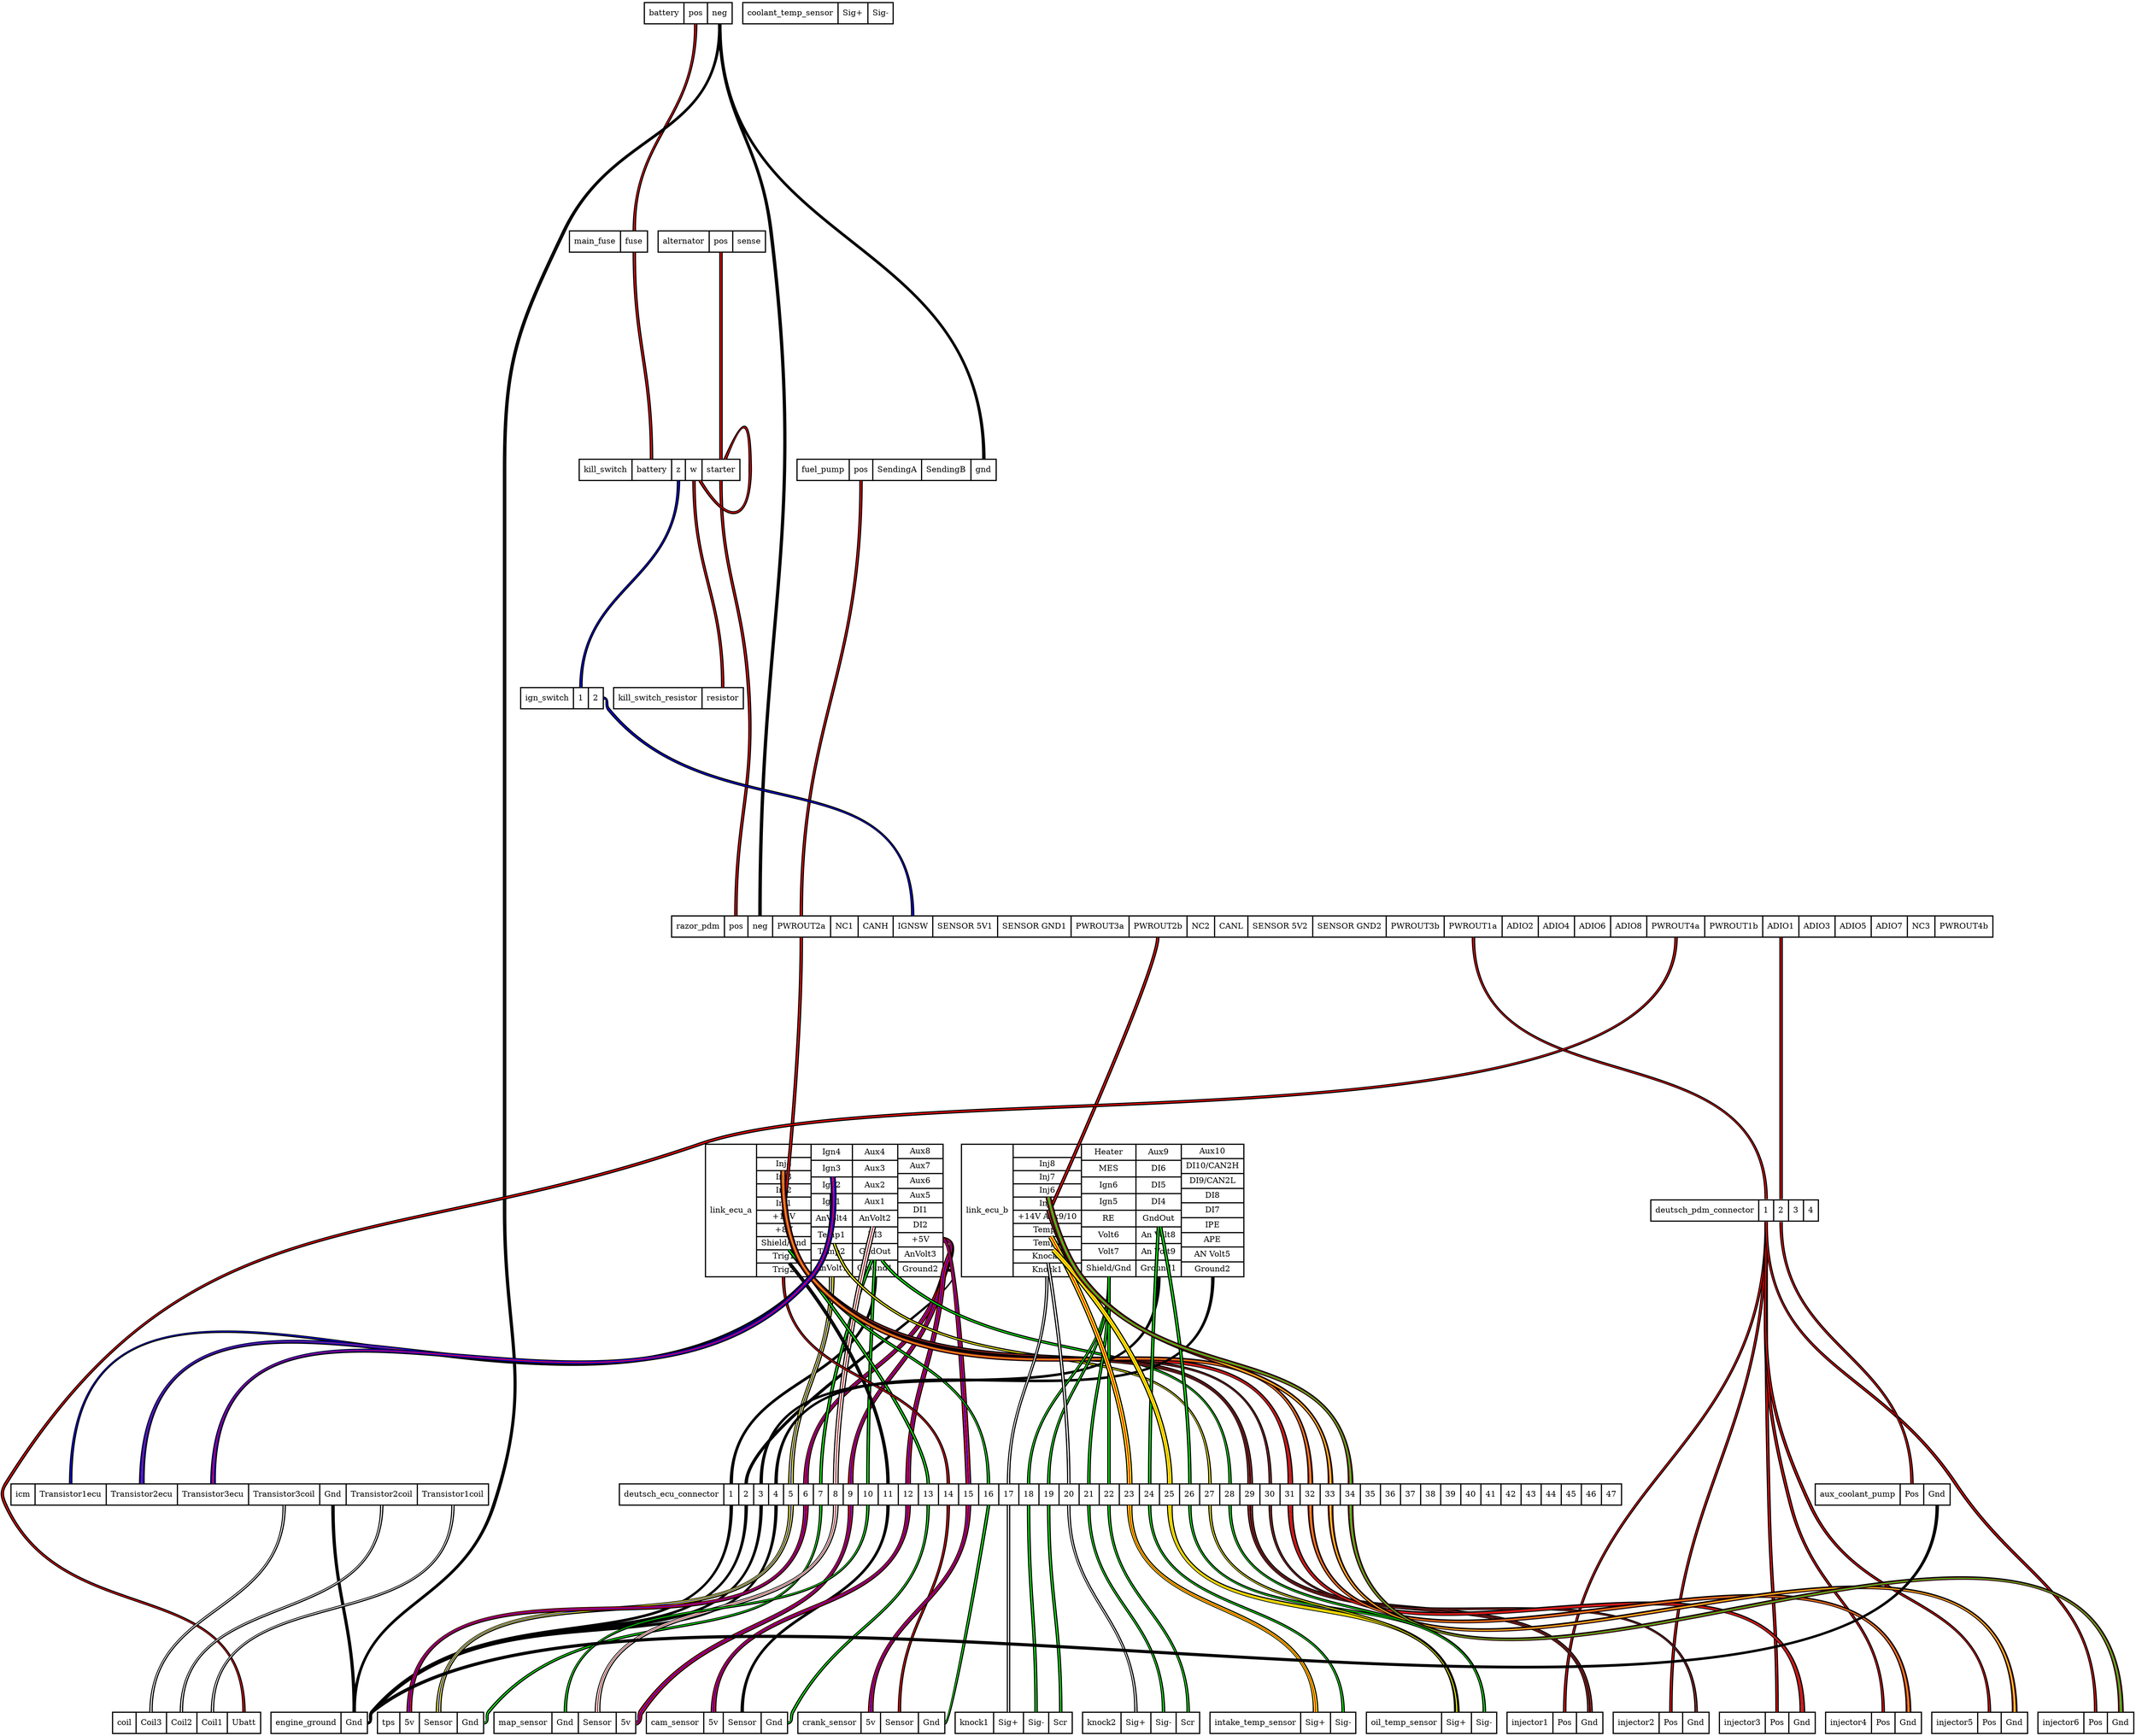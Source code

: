 graph "" {
	graph [bb="0,0,3729,3010",
		ranksep=5
	];
	node [label="\N"];
	battery	[height=0.51389,
		label="battery | <pos> pos | <neg> neg ",
		pos="1210.5,2991.5",
		rects="1134,2973.5,1203,3009.5 1203,2973.5,1244,3009.5 1244,2973.5,1287,3009.5",
		shape=record,
		style=bold,
		width=2.125];
	main_fuse	[height=0.51389,
		label="main_fuse | <fuse> fuse ",
		pos="1071.5,2594.5",
		rects="1003.5,2576.5,1092.5,2612.5 1092.5,2576.5,1139.5,2612.5",
		shape=record,
		style=bold,
		width=1.8889];
	battery:pos -- main_fuse:fuse	[color="black:red:black",
		penwidth=2,
		pos="1223.5,2973 1223.5,2806.1 1116.5,2779.9 1116.5,2613"];
	razor_pdm	[height=0.51389,
		label="razor_pdm | <pos> pos | <neg> neg | <PWROUT2a> PWROUT2a | <NC1> NC1 | <CANH> CANH | <IGNSW> IGNSW | <SENSOR 5V1> SENSOR 5V1 | <SENSOR \
GND1> SENSOR GND1 | <PWROUT3a> PWROUT3a | <PWROUT2b> PWROUT2b | <NC2> NC2 | <CANL> CANL | <SENSOR 5V2> SENSOR 5V2 | <SENSOR GND2> \
SENSOR GND2 | <PWROUT3b> PWROUT3b | <PWROUT1a> PWROUT1a | <ADIO2> ADIO2 | <ADIO4> ADIO4 | <ADIO6> ADIO6 | <ADIO8> ADIO8 | <PWROUT4a> \
PWROUT4a | <PWROUT1b> PWROUT1b | <ADIO1> ADIO1 | <ADIO3> ADIO3 | <ADIO5> ADIO5 | <ADIO7> ADIO7 | <NC3> NC3 | <PWROUT4b> PWROUT4b ",
		pos="2332.5,1403.5",
		rects="1181.5,1385.5,1273.5,1421.5 1273.5,1385.5,1314.5,1421.5 1314.5,1385.5,1357.5,1421.5 1357.5,1385.5,1458.5,1421.5 1458.5,1385.5,1506.5,\
1421.5 1506.5,1385.5,1567.5,1421.5 1567.5,1385.5,1636.5,1421.5 1636.5,1385.5,1749.5,1421.5 1749.5,1385.5,1877.5,1421.5 1877.5,1385.5,\
1978.5,1421.5 1978.5,1385.5,2079.5,1421.5 2079.5,1385.5,2127.5,1421.5 2127.5,1385.5,2185.5,1421.5 2185.5,1385.5,2298.5,1421.5 2298.5,\
1385.5,2426.5,1421.5 2426.5,1385.5,2527.5,1421.5 2527.5,1385.5,2628.5,1421.5 2628.5,1385.5,2691.5,1421.5 2691.5,1385.5,2754.5,1421.5 \
2754.5,1385.5,2817.5,1421.5 2817.5,1385.5,2880.5,1421.5 2880.5,1385.5,2981.5,1421.5 2981.5,1385.5,3082.5,1421.5 3082.5,1385.5,3145.5,\
1421.5 3145.5,1385.5,3208.5,1421.5 3208.5,1385.5,3271.5,1421.5 3271.5,1385.5,3334.5,1421.5 3334.5,1385.5,3382.5,1421.5 3382.5,1385.5,\
3483.5,1421.5",
		shape=record,
		style=bold,
		width=31.972];
	battery:neg -- razor_pdm:neg	[color="black:black:black",
		penwidth=2,
		pos="1265.5,2973 1265.5,2808.2 1334.6,2776.6 1354.5,2613 1418.5,2087.5 1335.5,1951.4 1335.5,1422"];
	fuel_pump	[height=0.51389,
		label="fuel_pump | <pos> pos | <SendingA> SendingA | <SendingB> SendingB | <gnd> gnd ",
		pos="1573.5,2197.5",
		rects="1400,2179.5,1491,2215.5 1491,2179.5,1532,2215.5 1532,2179.5,1617,2215.5 1617,2179.5,1703,2215.5 1703,2179.5,1747,2215.5",
		shape=record,
		style=bold,
		width=4.8194];
	battery:neg -- fuel_pump:gnd	[color="black:black:black",
		penwidth=2,
		pos="1265.5,2973 1265.5,2579.3 1725.5,2609.7 1725.5,2216"];
	engine_ground	[height=0.51389,
		label="engine_ground | <Gnd> Gnd ",
		pos="567.52,18.5",
		rects="483.52,0.5,605.52,36.5 605.52,0.5,651.52,36.5",
		shape=record,
		style=bold,
		width=2.3333];
	battery:neg -- engine_ground:Gnd	[color="black:black:black",
		penwidth=2,
		pos="1265.5,2973 1265.5,2772.7 1080.8,2793.7 994.52,2613 912.67,2441.6 890.52,2388.4 890.52,2198.5 890.52,2198.5 890.52,2198.5 890.52,\
908.5 890.52,681.01 942.09,613.27 871.52,397 811.63,213.49 628.52,230.04 628.52,37"];
	kill_switch	[height=0.51389,
		label="kill_switch | <battery> battery | <z> z | <w> w | <starter> starter ",
		pos="1160.5,2197.5",
		rects="1020.5,2179.5,1112.5,2215.5 1112.5,2179.5,1181.5,2215.5 1181.5,2179.5,1205.5,2215.5 1205.5,2179.5,1234.5,2215.5 1234.5,2179.5,1300.5,\
2215.5",
		shape=record,
		style=bold,
		width=3.8889];
	main_fuse:fuse -- kill_switch:battery	[color="black:red:black",
		penwidth=2,
		pos="1116.5,2576 1116.5,2415.4 1146.5,2376.6 1146.5,2216"];
	link_ecu_a	[height=3.2083,
		label="link_ecu_a | {  | <Inj4> Inj4  | <Inj3> Inj3  | <Inj2> Inj2  | <Inj1> Inj1  | <+14V> +14V  | <+8V> +8V  | <Shield/Gnd> Shield/Gnd  | <\
Trig1> Trig1  | <Trig2> Trig2 } | {<Ign4> Ign4  | <Ign3> Ign3  | <Ign2> Ign2  | <Ign1> Ign1  | <AnVolt4> AnVolt4  | <Temp1> Temp1  | <\
Temp2> Temp2  | <AnVolt1> AnVolt1 } | {<Aux4> Aux4  | <Aux3> Aux3  | <Aux2> Aux2  | <Aux1> Aux1  | <AnVolt2> AnVolt2  | <DI3> DI3  | <\
GndOut> GndOut  | <Ground1> Ground1 } | {<Aux8> Aux8  | <Aux7> Aux7  | <Aux6> Aux6  | <Aux5> Aux5  | <DI1> DI1  | <DI2> DI2  | <+\
5V> +5V  | <AnVolt3> AnVolt3  | <Ground2> Ground2 } ",
		pos="1447.5,909.5",
		rects="1240.5,794.5,1329.5,1024.5 1329.5,1001.5,1424.5,1024.5 1329.5,978.5,1424.5,1001.5 1329.5,955.5,1424.5,978.5 1329.5,932.5,1424.5,\
955.5 1329.5,909.5,1424.5,932.5 1329.5,886.5,1424.5,909.5 1329.5,863.5,1424.5,886.5 1329.5,840.5,1424.5,863.5 1329.5,817.5,1424.5,\
840.5 1329.5,794.5,1424.5,817.5 1424.5,996.5,1496.5,1024.5 1424.5,967.5,1496.5,996.5 1424.5,938.5,1496.5,967.5 1424.5,909.5,1496.5,\
938.5 1424.5,881.5,1496.5,909.5 1424.5,852.5,1496.5,881.5 1424.5,823.5,1496.5,852.5 1424.5,794.5,1496.5,823.5 1496.5,996.5,1575.5,\
1024.5 1496.5,967.5,1575.5,996.5 1496.5,938.5,1575.5,967.5 1496.5,909.5,1575.5,938.5 1496.5,881.5,1575.5,909.5 1496.5,852.5,1575.5,\
881.5 1496.5,823.5,1575.5,852.5 1496.5,794.5,1575.5,823.5 1575.5,999.5,1654.5,1024.5 1575.5,973.5,1654.5,999.5 1575.5,948.5,1654.5,\
973.5 1575.5,922.5,1654.5,948.5 1575.5,897.5,1654.5,922.5 1575.5,871.5,1654.5,897.5 1575.5,846.5,1654.5,871.5 1575.5,820.5,1654.5,\
846.5 1575.5,794.5,1654.5,820.5",
		shape=record,
		style=bold,
		width=5.75];
	razor_pdm:PWROUT2a -- link_ecu_a:"+14V"	[color="black:red:black",
		penwidth=2,
		pos="1407.5,1385 1407.5,1195 1383.8,964.27 1377.9,909.54"];
	link_ecu_b	[height=3.2083,
		label="link_ecu_b | {  | <Inj8> Inj8  | <Inj7> Inj7  | <Inj6> Inj6  | <Inj5> Inj5  | <+14V Aux9/10> +14V Aux9/10  | <Temp3> Temp3  | <Temp4> \
Temp4  | <Knock2> Knock2  | <Knock1> Knock1 } | {<Heater> Heater  | <MES> MES  | <Ign6> Ign6  | <Ign5> Ign5  | <RE> RE  | <Volt6> \
Volt6  | <Volt7> Volt7  | <Shield/Gnd> Shield/Gnd } | {<Aux9> Aux9  | <DI6> DI6  | <DI5> DI5  | <DI4> DI4  | <GndOut> GndOut  | <\
An Volt8> An Volt8  | <An Volt9> An Volt9  | <Ground1> Ground1 } | {<Aux10> Aux10  | <DI10/CAN2H> DI10/CAN2H  | <DI9/CAN2L> DI9/\
CAN2L  | <DI8> DI8  | <DI7> DI7  | <IPE> IPE  | <APE> APE  | <AN Volt5> AN Volt5  | <Ground2> Ground2 } ",
		pos="1932.5,909.5",
		rects="1686.5,794.5,1776.5,1024.5 1776.5,1001.5,1895.5,1024.5 1776.5,978.5,1895.5,1001.5 1776.5,955.5,1895.5,978.5 1776.5,932.5,1895.5,\
955.5 1776.5,909.5,1895.5,932.5 1776.5,886.5,1895.5,909.5 1776.5,863.5,1895.5,886.5 1776.5,840.5,1895.5,863.5 1776.5,817.5,1895.5,\
840.5 1776.5,794.5,1895.5,817.5 1895.5,996.5,1990.5,1024.5 1895.5,967.5,1990.5,996.5 1895.5,938.5,1990.5,967.5 1895.5,909.5,1990.5,\
938.5 1895.5,881.5,1990.5,909.5 1895.5,852.5,1990.5,881.5 1895.5,823.5,1990.5,852.5 1895.5,794.5,1990.5,823.5 1990.5,996.5,2069.5,\
1024.5 1990.5,967.5,2069.5,996.5 1990.5,938.5,2069.5,967.5 1990.5,909.5,2069.5,938.5 1990.5,881.5,2069.5,909.5 1990.5,852.5,2069.5,\
881.5 1990.5,823.5,2069.5,852.5 1990.5,794.5,2069.5,823.5 2069.5,999.5,2178.5,1024.5 2069.5,973.5,2178.5,999.5 2069.5,948.5,2178.5,\
973.5 2069.5,922.5,2178.5,948.5 2069.5,897.5,2178.5,922.5 2069.5,871.5,2178.5,897.5 2069.5,846.5,2178.5,871.5 2069.5,820.5,2178.5,\
846.5 2069.5,794.5,2178.5,820.5",
		shape=record,
		style=bold,
		width=6.8333];
	razor_pdm:PWROUT2b -- link_ecu_b:"+14V Aux9/10"	[color="black:red:black",
		penwidth=2,
		pos="2028.5,1385 2028.5,1332.7 1872.7,980.86 1841.1,909.94"];
	deutsch_pdm_connector	[height=0.51389,
		label="deutsch_pdm_connector | <1> 1 | <2> 2 | <3> 3 | <4> 4 ",
		pos="3033.5,909.5",
		rects="2887.5,891.5,3075.5,927.5 3075.5,891.5,3101.5,927.5 3101.5,891.5,3127.5,927.5 3127.5,891.5,3153.5,927.5 3153.5,891.5,3179.5,927.5",
		shape=record,
		style=bold,
		width=4.0556];
	razor_pdm:PWROUT1a -- deutsch_pdm_connector:1	[color="black:red:black",
		penwidth=2,
		pos="2578.5,1385 2578.5,1080.8 3088.5,1232.7 3088.5,928.5"];
	razor_pdm:ADIO1 -- deutsch_pdm_connector:2	[color="black:red:black",
		penwidth=2,
		pos="3114.5,1385 3114.5,1182.1 3114.5,1131.4 3114.5,928.5"];
	coil	[height=0.51389,
		label="coil | <Coil3> Coil3 | <Coil2> Coil2 | <Coil1> Coil1 | <Ubatt> Ubatt ",
		pos="336.52,18.5",
		rects="207.52,0.5,248.52,36.5 248.52,0.5,301.52,36.5 301.52,0.5,354.52,36.5 354.52,0.5,407.52,36.5 407.52,0.5,465.52,36.5",
		shape=record,
		style=bold,
		width=3.5833];
	razor_pdm:PWROUT4a -- coil:Ubatt	[color="black:red:black",
		penwidth=2,
		pos="2931.5,1385 2931.5,998.84 1596.6,1150.7 1231.5,1025 665.61,830.2 338.53,941.64 21.52,434 -113.68,217.5 436.52,292.25 436.52,37"];
	fuel_pump:pos -- razor_pdm:PWROUT2a	[color="black:red:black",
		penwidth=2,
		pos="1511.5,2179 1511.5,1839.4 1407.5,1761.6 1407.5,1422"];
	kill_switch:starter -- razor_pdm:pos	[color="black:red:black",
		penwidth=2,
		pos="1267.5,2179 1267.5,2017.6 1304.8,1980.1 1315.5,1819 1327.2,1642.7 1293.5,1598.7 1293.5,1422"];
	kill_switch:starter -- kill_switch:w	[color="black:red:black",
		penwidth=2,
		pos="1274.8,2215.7 1308,2296.1 1318.5,2290 1318.5,2197.5 1318.5,2105 1278.9,2098.9 1230.8,2179.3"];
	kill_switch_resistor	[height=0.51389,
		label="kill_switch_resistor | <resistor> resistor ",
		pos="1193.5,1800.5",
		rects="1080.5,1782.5,1234.5,1818.5 1234.5,1782.5,1306.5,1818.5",
		shape=record,
		style=bold,
		width=3.1389];
	kill_switch:w -- kill_switch_resistor:resistor	[color="black:red:black",
		penwidth=2,
		pos="1220.5,2179 1220.5,2017.5 1270.5,1980.5 1270.5,1819"];
	ign_switch	[height=0.51389,
		label="ign_switch | <1> 1 | <2> 2 ",
		pos="990.52,1800.5",
		rects="918.52,1782.5,1010.5,1818.5 1010.5,1782.5,1036.5,1818.5 1036.5,1782.5,1062.5,1818.5",
		shape=record,
		style=bold,
		width=2];
	kill_switch:z -- ign_switch:1	[color="black:blue:black",
		penwidth=2,
		pos="1193.5,2179 1193.5,2002.1 1023.5,1995.9 1023.5,1819"];
	deutsch_ecu_connector	[height=0.51389,
		label="deutsch_ecu_connector | <1> 1 | <2> 2 | <3> 3 | <4> 4 | <5> 5 | <6> 6 | <7> 7 | <8> 8 | <9> 9 | <10> 10 | <11> 11 | <12> 12 | <13> \
13 | <14> 14 | <15> 15 | <16> 16 | <17> 17 | <18> 18 | <19> 19 | <20> 20 | <21> 21 | <22> 22 | <23> 23 | <24> 24 | <25> 25 | <26> \
26 | <27> 27 | <28> 28 | <29> 29 | <30> 30 | <31> 31 | <32> 32 | <33> 33 | <34> 34 | <35> 35 | <36> 36 | <37> 37 | <38> 38 | <39> \
39 | <40> 40 | <41> 41 | <42> 42 | <43> 43 | <44> 44 | <45> 45 | <46> 46 | <47> 47 ",
		pos="1963.5,415.5",
		rects="1090.5,397.5,1272.5,433.5 1272.5,397.5,1298.5,433.5 1298.5,397.5,1324.5,433.5 1324.5,397.5,1350.5,433.5 1350.5,397.5,1376.5,433.5 \
1376.5,397.5,1402.5,433.5 1402.5,397.5,1428.5,433.5 1428.5,397.5,1454.5,433.5 1454.5,397.5,1480.5,433.5 1480.5,397.5,1506.5,433.5 \
1506.5,397.5,1541.5,433.5 1541.5,397.5,1576.5,433.5 1576.5,397.5,1611.5,433.5 1611.5,397.5,1646.5,433.5 1646.5,397.5,1681.5,433.5 \
1681.5,397.5,1716.5,433.5 1716.5,397.5,1751.5,433.5 1751.5,397.5,1786.5,433.5 1786.5,397.5,1821.5,433.5 1821.5,397.5,1856.5,433.5 \
1856.5,397.5,1891.5,433.5 1891.5,397.5,1926.5,433.5 1926.5,397.5,1961.5,433.5 1961.5,397.5,1996.5,433.5 1996.5,397.5,2031.5,433.5 \
2031.5,397.5,2066.5,433.5 2066.5,397.5,2101.5,433.5 2101.5,397.5,2136.5,433.5 2136.5,397.5,2171.5,433.5 2171.5,397.5,2206.5,433.5 \
2206.5,397.5,2241.5,433.5 2241.5,397.5,2276.5,433.5 2276.5,397.5,2311.5,433.5 2311.5,397.5,2346.5,433.5 2346.5,397.5,2381.5,433.5 \
2381.5,397.5,2416.5,433.5 2416.5,397.5,2451.5,433.5 2451.5,397.5,2486.5,433.5 2486.5,397.5,2521.5,433.5 2521.5,397.5,2556.5,433.5 \
2556.5,397.5,2591.5,433.5 2591.5,397.5,2626.5,433.5 2626.5,397.5,2661.5,433.5 2661.5,397.5,2696.5,433.5 2696.5,397.5,2731.5,433.5 \
2731.5,397.5,2766.5,433.5 2766.5,397.5,2801.5,433.5 2801.5,397.5,2836.5,433.5",
		shape=record,
		style=bold,
		width=24.25];
	link_ecu_a:Ground1 -- deutsch_ecu_connector:1	[color="black:black:black",
		penwidth=2,
		pos="1536.5,794 1536.5,598.95 1285.5,629.05 1285.5,434"];
	link_ecu_a:Ground2 -- deutsch_ecu_connector:2	[color="black:black:black",
		penwidth=2,
		pos="1655.5,807.5 1768.4,807.5 1311.5,546.84 1311.5,434"];
	link_ecu_a:AnVolt1 -- deutsch_ecu_connector:5	[color="black:yellow:blue:yellow:black",
		penwidth=2,
		pos="1460.5,794 1460.5,630.92 1389.5,597.08 1389.5,434"];
	link_ecu_a:"+5V" -- deutsch_ecu_connector:6	[color="black:red:blue:red:black",
		penwidth=2,
		pos="1655.5,858.5 1684.2,858.5 1663,821.38 1654.5,794 1597.6,610.57 1415.5,626.05 1415.5,434"];
	link_ecu_a:GndOut -- deutsch_ecu_connector:7	[color="black:green:black",
		penwidth=2,
		pos="1530.7,823.49 1510.1,772.34 1441.5,590.53 1441.5,434"];
	link_ecu_a:AnVolt2 -- deutsch_ecu_connector:8	[color="black:white:brown:white:black",
		penwidth=2,
		pos="1532.8,881.26 1518.5,824.96 1467.5,612.23 1467.5,434"];
	link_ecu_a:"+5V" -- deutsch_ecu_connector:9	[color="black:red:blue:red:black",
		penwidth=2,
		pos="1655.5,858.5 1684.2,858.5 1660.7,821.99 1654.5,794 1616.6,622.88 1493.5,609.27 1493.5,434"];
	link_ecu_a:GndOut -- deutsch_ecu_connector:10	[color="black:green:black",
		penwidth=2,
		pos="1535.7,823.21 1532.9,771.11 1523.5,586.44 1523.5,434"];
	link_ecu_a:Trig1 -- deutsch_ecu_connector:11	[color="black:black:black",
		penwidth=2,
		pos="1386,817.44 1423.5,772.8 1558.5,600.32 1558.5,434"];
	link_ecu_a:"+5V" -- deutsch_ecu_connector:12	[color="black:red:blue:red:black",
		penwidth=2,
		pos="1655.5,858.5 1684.2,858.5 1657.1,822.55 1654.5,794 1639.7,632.4 1593.5,596.28 1593.5,434"];
	link_ecu_a:"Shield/Gnd" -- deutsch_ecu_connector:13	[color="black:green:black",
		penwidth=2,
		pos="1385.5,840.34 1430.4,784.04 1628.5,530.09 1628.5,434"];
	link_ecu_a:Trig2 -- deutsch_ecu_connector:14	[color="black:red:black",
		penwidth=2,
		pos="1376.5,794 1376.5,589.38 1663.5,638.62 1663.5,434"];
	link_ecu_a:"+5V" -- deutsch_ecu_connector:15	[color="black:red:blue:red:black",
		penwidth=2,
		pos="1655.5,858.5 1679.2,858.5 1698.5,457.7 1698.5,434"];
	link_ecu_a:"Shield/Gnd" -- deutsch_ecu_connector:16	[color="black:green:black",
		penwidth=2,
		pos="1385.7,840.44 1395.3,828.83 1410.9,810.08 1424.5,794 1560.8,633.06 1733.5,644.86 1733.5,434"];
	link_ecu_a:Temp1 -- deutsch_ecu_connector:27	[color="black:yellow:black",
		penwidth=2,
		pos="1464.8,852.22 1470.2,836.44 1480.6,811.01 1496.5,794 1715.4,560.85 2119.5,753.79 2119.5,434"];
	link_ecu_a:GndOut -- deutsch_ecu_connector:28	[color="black:green:black",
		penwidth=2,
		pos="1547.6,823.23 1554.9,814.24 1565.1,802.74 1575.5,794 1807.7,599.24 2154.5,737.02 2154.5,434"];
	link_ecu_a:Inj1 -- deutsch_ecu_connector:29	[color="black:brown:black:brown:black",
		penwidth=2,
		pos="1378,909.38 1381.6,884.7 1393.1,828.06 1424.5,794 1679.4,517.91 2189.5,809.77 2189.5,434"];
	link_ecu_a:Inj2 -- deutsch_ecu_connector:30	[color="black:brown:black",
		penwidth=2,
		pos="1377.1,932.34 1379.2,904.46 1387.8,835.14 1424.5,794 1684,503.03 2224.5,823.9 2224.5,434"];
	link_ecu_a:Inj3 -- deutsch_ecu_connector:31	[color="black:brown:red:brown:black",
		penwidth=2,
		pos="1376.5,955.34 1377,924.5 1382.4,842.3 1424.5,794 1690,489.33 2259.5,838.13 2259.5,434"];
	link_ecu_a:Inj4 -- deutsch_ecu_connector:32	[color="black:brown:orange:brown:black",
		penwidth=2,
		pos="1375.9,978.21 1375,944.51 1377,849.44 1424.5,794 1697,476.39 2294.5,852.46 2294.5,434"];
	icm	[height=0.51389,
		label="icm | <Transistor1ecu> Transistor1ecu | <Transistor2ecu> Transistor2ecu | <Transistor3ecu> Transistor3ecu | <Transistor3coil> Transistor3coil | <\
Gnd> Gnd | <Transistor2coil> Transistor2coil | <Transistor1coil> Transistor1coil ",
		pos="446.52,415.5",
		rects="30.52,397.5,72.52,433.5 72.52,397.5,196.52,433.5 196.52,397.5,320.52,433.5 320.52,397.5,444.52,433.5 444.52,397.5,568.52,433.5 568.52,\
397.5,614.52,433.5 614.52,397.5,738.52,433.5 738.52,397.5,862.52,433.5",
		shape=record,
		style=bold,
		width=11.556];
	link_ecu_a:Ign1 -- icm:Transistor1ecu	[color="black:blue:black",
		penwidth=2,
		pos="1460.9,909.26 1460.6,882.19 1456,825.62 1424.5,794 1004.2,372.48 134.52,1029.2 134.52,434"];
	link_ecu_a:Ign2 -- icm:Transistor2ecu	[color="black:blue:brown:blue:black",
		penwidth=2,
		pos="1461.7,938.05 1463.3,906.64 1462.3,834.84 1424.5,794 1056.2,395.93 258.52,976.36 258.52,434"];
	link_ecu_a:Ign3 -- icm:Transistor3ecu	[color="black:blue:red:blue:black",
		penwidth=2,
		pos="1462.3,967.41 1465.5,932.4 1468.5,844.76 1424.5,794 1103.9,423.52 382.52,923.97 382.52,434"];
	link_ecu_b:Ground1 -- deutsch_ecu_connector:3	[color="black:black:black",
		penwidth=2,
		pos="2030.5,794 2030.5,446.92 1337.5,781.08 1337.5,434"];
	link_ecu_b:Ground2 -- deutsch_ecu_connector:4	[color="black:black:black",
		penwidth=2,
		pos="2124.5,794 2124.5,419.84 1363.5,808.16 1363.5,434"];
	link_ecu_b:Knock1 -- deutsch_ecu_connector:17	[color="black:white:black",
		penwidth=2,
		pos="1835.5,794 1835.5,631.25 1768.5,596.75 1768.5,434"];
	link_ecu_b:"Shield/Gnd" -- deutsch_ecu_connector:18	[color="black:green:black",
		penwidth=2,
		pos="1943.5,794 1943.5,622.33 1803.5,605.67 1803.5,434"];
	link_ecu_b:"Shield/Gnd" -- deutsch_ecu_connector:19	[color="black:green:black",
		penwidth=2,
		pos="1943.5,794 1943.5,627.33 1838.5,600.67 1838.5,434"];
	link_ecu_b:Knock2 -- deutsch_ecu_connector:20	[color="black:white:black",
		penwidth=2,
		pos="1837.4,817.24 1845.1,770.41 1873.5,586.41 1873.5,434"];
	link_ecu_b:"Shield/Gnd" -- deutsch_ecu_connector:21	[color="black:green:black",
		penwidth=2,
		pos="1943.5,794 1943.5,633.25 1908.5,594.75 1908.5,434"];
	link_ecu_b:"Shield/Gnd" -- deutsch_ecu_connector:22	[color="black:green:black",
		penwidth=2,
		pos="1943.5,794 1943.5,634 1943.5,594 1943.5,434"];
	link_ecu_b:Temp3 -- deutsch_ecu_connector:23	[color="black:yellow:red:yellow:black",
		penwidth=2,
		pos="1842.1,863.37 1870.3,814.51 1979.5,613.42 1979.5,434"];
	link_ecu_b:GndOut -- deutsch_ecu_connector:24	[color="black:green:black",
		penwidth=2,
		pos="2029.7,881.15 2026.3,824.43 2014.5,610.37 2014.5,434"];
	link_ecu_b:Temp4 -- deutsch_ecu_connector:25	[color="black:yellow:orange:yellow:black",
		penwidth=2,
		pos="1846.4,840.32 1890,794.36 2049.5,614 2049.5,434"];
	link_ecu_b:GndOut -- deutsch_ecu_connector:26	[color="black:green:black",
		penwidth=2,
		pos="2033.4,881.22 2044.6,824.74 2084.5,611.47 2084.5,434"];
	link_ecu_b:Inj5 -- deutsch_ecu_connector:33	[color="black:brown:yellow:brown:black",
		penwidth=2,
		pos="1839.3,909.29 1847,885.39 1866.5,831.52 1895.5,794 2049,595.88 2329.5,684.61 2329.5,434"];
	link_ecu_b:Inj6 -- deutsch_ecu_connector:34	[color="black:brown:green:brown:black",
		penwidth=2,
		pos="1838,932.49 1844,905.48 1861.6,838.86 1895.5,794 2054.1,584.45 2364.5,696.77 2364.5,434"];
	injector1	[height=0.51389,
		label="injector1 | <Pos> Pos | <Gnd> Gnd ",
		pos="2720.5,18.5",
		rects="2637,0.5,2717,36.5 2717,0.5,2758,36.5 2758,0.5,2804,36.5",
		shape=record,
		style=bold,
		width=2.3194];
	deutsch_pdm_connector:1 -- injector1:Pos	[color="black:red:black",
		penwidth=2,
		pos="3088.5,890.5 3088.5,480.34 2737.5,447.16 2737.5,37"];
	injector2	[height=0.51389,
		label="injector2 | <Pos> Pos | <Gnd> Gnd ",
		pos="2905.5,18.5",
		rects="2822,0.5,2902,36.5 2902,0.5,2943,36.5 2943,0.5,2989,36.5",
		shape=record,
		style=bold,
		width=2.3194];
	deutsch_pdm_connector:1 -- injector2:Pos	[color="black:red:black",
		penwidth=2,
		pos="3088.5,890.5 3088.5,504.06 2922.5,423.44 2922.5,37"];
	injector3	[height=0.51389,
		label="injector3 | <Pos> Pos | <Gnd> Gnd ",
		pos="3090.5,18.5",
		rects="3007,0.5,3087,36.5 3087,0.5,3128,36.5 3128,0.5,3174,36.5",
		shape=record,
		style=bold,
		width=2.3194];
	deutsch_pdm_connector:1 -- injector3:Pos	[color="black:red:black",
		penwidth=2,
		pos="3088.5,890.5 3088.5,671.16 3088.1,616.28 3093.5,397 3097.4,236.93 3107.5,197.12 3107.5,37"];
	injector4	[height=0.51389,
		label="injector4 | <Pos> Pos | <Gnd> Gnd ",
		pos="3275.5,18.5",
		rects="3192,0.5,3272,36.5 3272,0.5,3313,36.5 3313,0.5,3359,36.5",
		shape=record,
		style=bold,
		width=2.3194];
	deutsch_pdm_connector:1 -- injector4:Pos	[color="black:red:black",
		penwidth=2,
		pos="3088.5,890.5 3088.5,670.34 3076.3,610.12 3131.5,397 3175.5,227.34 3292.5,212.27 3292.5,37"];
	injector5	[height=0.51389,
		label="injector5 | <Pos> Pos | <Gnd> Gnd ",
		pos="3460.5,18.5",
		rects="3377,0.5,3457,36.5 3457,0.5,3498,36.5 3498,0.5,3544,36.5",
		shape=record,
		style=bold,
		width=2.3194];
	deutsch_pdm_connector:1 -- injector5:Pos	[color="black:red:black",
		penwidth=2,
		pos="3088.5,890.5 3088.5,668.51 3072.1,598.37 3165.5,397 3254.6,204.94 3477.5,248.73 3477.5,37"];
	injector6	[height=0.51389,
		label="injector6 | <Pos> Pos | <Gnd> Gnd ",
		pos="3645.5,18.5",
		rects="3562,0.5,3642,36.5 3642,0.5,3683,36.5 3683,0.5,3729,36.5",
		shape=record,
		style=bold,
		width=2.3194];
	deutsch_pdm_connector:1 -- injector6:Pos	[color="black:red:black",
		penwidth=2,
		pos="3088.5,890.5 3088.5,640.15 3279.5,642.23 3418.5,434 3533.5,261.74 3662.5,244.11 3662.5,37"];
	aux_coolant_pump	[height=0.51389,
		label="aux_coolant_pump | <Pos> Pos | <Gnd> Gnd ",
		pos="3291.5,415.5",
		rects="3174,397.5,3322,433.5 3322,397.5,3363,433.5 3363,397.5,3409,433.5",
		shape=record,
		style=bold,
		width=3.2639];
	deutsch_pdm_connector:2 -- aux_coolant_pump:Pos	[color="black:red:black",
		penwidth=2,
		pos="3114.5,890.5 3114.5,663.71 3342.5,660.79 3342.5,434"];
	ign_switch:2 -- razor_pdm:IGNSW	[color="black:blue:black",
		penwidth=2,
		pos="1063.5,1800.5 1072.5,1800.5 1065.8,1788.9 1071.5,1782 1253,1562.6 1601.5,1706.8 1601.5,1422"];
	alternator	[height=0.51389,
		label="alternator | <pos> pos | <sense> sense ",
		pos="1251.5,2594.5",
		rects="1158,2576.5,1247,2612.5 1247,2576.5,1288,2612.5 1288,2576.5,1345,2612.5",
		shape=record,
		style=bold,
		width=2.5972];
	alternator:pos -- kill_switch:starter	[color="black:red:black",
		penwidth=2,
		pos="1267.5,2576 1267.5,2416 1267.5,2376 1267.5,2216"];
	deutsch_ecu_connector:1 -- engine_ground:Gnd	[color="black:black:black",
		penwidth=2,
		pos="1285.5,397 1285.5,76.052 867.58,281.37 659.52,37 653.82,30.306 661.31,18.5 652.52,18.5"];
	deutsch_ecu_connector:2 -- engine_ground:Gnd	[color="black:black:black",
		penwidth=2,
		pos="1311.5,397 1311.5,65.985 876.29,287.16 659.52,37 653.76,30.356 661.31,18.5 652.52,18.5"];
	deutsch_ecu_connector:3 -- engine_ground:Gnd	[color="black:black:black",
		penwidth=2,
		pos="1337.5,397 1337.5,55.823 885.05,293 659.52,37 653.71,30.404 661.31,18.5 652.52,18.5"];
	deutsch_ecu_connector:4 -- engine_ground:Gnd	[color="black:black:black",
		penwidth=2,
		pos="1363.5,397 1363.5,45.575 893.85,298.89 659.52,37 653.66,30.449 661.31,18.5 652.52,18.5"];
	deutsch_ecu_connector:29 -- injector1:Gnd	[color="black:brown:black:brown:black",
		penwidth=2,
		pos="2189.5,397 2189.5,89.059 2781.5,344.94 2781.5,37"];
	deutsch_ecu_connector:30 -- injector2:Gnd	[color="black:brown:black",
		penwidth=2,
		pos="2224.5,397 2224.5,30.458 2966.5,403.54 2966.5,37"];
	deutsch_ecu_connector:31 -- injector3:Gnd	[color="black:brown:red:brown:black",
		penwidth=2,
		pos="2259.5,397 2259.5,-30.514 3151.5,464.51 3151.5,37"];
	deutsch_ecu_connector:32 -- injector4:Gnd	[color="black:brown:orange:brown:black",
		penwidth=2,
		pos="2294.5,397 2294.5,-92.971 3336.5,526.97 3336.5,37"];
	deutsch_ecu_connector:33 -- injector5:Gnd	[color="black:brown:yellow:brown:black",
		penwidth=2,
		pos="2329.5,397 2329.5,-156.41 3521.5,590.41 3521.5,37"];
	deutsch_ecu_connector:34 -- injector6:Gnd	[color="black:brown:green:brown:black",
		penwidth=2,
		pos="2364.5,397 2364.5,-220.53 3706.5,654.53 3706.5,37"];
	tps	[height=0.51389,
		label="tps | <5v> 5v | <Sensor> Sensor | <Gnd> Gnd ",
		pos="761.52,18.5",
		rects="669.02,0.5,708.02,36.5 708.02,0.5,742.02,36.5 742.02,0.5,808.02,36.5 808.02,0.5,854.02,36.5",
		shape=record,
		style=bold,
		width=2.5694];
	deutsch_ecu_connector:5 -- tps:Sensor	[color="black:yellow:blue:yellow:black",
		penwidth=2,
		pos="1389.5,397 1389.5,80.664 775.52,353.34 775.52,37"];
	deutsch_ecu_connector:6 -- tps:"5v"	[color="black:red:blue:red:black",
		penwidth=2,
		pos="1415.5,397 1415.5,50.709 724.52,383.29 724.52,37"];
	deutsch_ecu_connector:7 -- tps:Gnd	[color="black:green:black",
		penwidth=2,
		pos="1441.5,397 1441.5,93.981 1055,271.06 862.52,37 856.94,30.209 864.31,18.5 855.52,18.5"];
	map_sensor	[height=0.51389,
		label="map_sensor | <Gnd> Gnd | <Sensor> Sensor | <5v> 5v ",
		pos="995.52,18.5",
		rects="872.02,0.5,973.02,36.5 973.02,0.5,1019,36.5 1019,0.5,1085,36.5 1085,0.5,1119,36.5",
		shape=record,
		style=bold,
		width=3.4306];
	deutsch_ecu_connector:8 -- map_sensor:Sensor	[color="black:white:brown:white:black",
		penwidth=2,
		pos="1467.5,397 1467.5,152.83 1052.5,281.17 1052.5,37"];
	deutsch_ecu_connector:9 -- map_sensor:"5v"	[color="black:red:blue:red:black",
		penwidth=2,
		pos="1493.5,397 1493.5,169.15 1257.2,225.02 1128.5,37 1123.5,29.608 1129.5,18.5 1120.5,18.5"];
	deutsch_ecu_connector:10 -- map_sensor:Gnd	[color="black:green:black",
		penwidth=2,
		pos="1523.5,397 1523.5,113.35 996.52,320.65 996.52,37"];
	cam_sensor	[height=0.51389,
		label="cam_sensor | <5v> 5v | <Sensor> Sensor | <Gnd> Gnd ",
		pos="1260.5,18.5",
		rects="1137.5,0.5,1237.5,36.5 1237.5,0.5,1271.5,36.5 1271.5,0.5,1337.5,36.5 1337.5,0.5,1383.5,36.5",
		shape=record,
		style=bold,
		width=3.4167];
	deutsch_ecu_connector:11 -- cam_sensor:Sensor	[color="black:black:black",
		penwidth=2,
		pos="1558.5,397 1558.5,201.18 1304.5,232.82 1304.5,37"];
	deutsch_ecu_connector:12 -- cam_sensor:"5v"	[color="black:red:blue:red:black",
		penwidth=2,
		pos="1593.5,397 1593.5,177.23 1254.5,256.77 1254.5,37"];
	deutsch_ecu_connector:13 -- cam_sensor:Gnd	[color="black:green:black",
		penwidth=2,
		pos="1628.5,397 1628.5,205.68 1483.3,205.42 1392.5,37 1388.3,29.114 1393.5,18.5 1384.5,18.5"];
	crank_sensor	[height=0.51389,
		label="crank_sensor | <5v> 5v | <Sensor> Sensor | <Gnd> Gnd ",
		pos="1529.5,18.5",
		rects="1401.5,0.5,1511.5,36.5 1511.5,0.5,1545.5,36.5 1545.5,0.5,1611.5,36.5 1611.5,0.5,1657.5,36.5",
		shape=record,
		style=bold,
		width=3.5556];
	deutsch_ecu_connector:14 -- crank_sensor:Sensor	[color="black:red:black",
		penwidth=2,
		pos="1663.5,397 1663.5,232.6 1578.5,201.4 1578.5,37"];
	deutsch_ecu_connector:15 -- crank_sensor:"5v"	[color="black:red:blue:red:black",
		penwidth=2,
		pos="1698.5,397 1698.5,220.06 1528.5,213.94 1528.5,37"];
	deutsch_ecu_connector:16 -- crank_sensor:Gnd	[color="black:green:black",
		penwidth=2,
		pos="1733.5,397 1733.5,386.28 1669.2,18.5 1658.5,18.5"];
	knock1	[height=0.51389,
		label="knock1 | <Sig+> Sig+ | <Sig-> Sig- | <Scr> Scr ",
		pos="1777.5,18.5",
		rects="1675.5,0.5,1742.5,36.5 1742.5,0.5,1794.5,36.5 1794.5,0.5,1838.5,36.5 1838.5,0.5,1879.5,36.5",
		shape=record,
		style=bold,
		width=2.8333];
	deutsch_ecu_connector:17 -- knock1:"Sig+"	[color="black:white:black",
		penwidth=2,
		pos="1768.5,397 1768.5,237 1768.5,197 1768.5,37"];
	deutsch_ecu_connector:18 -- knock1:"Sig-"	[color="black:green:black",
		penwidth=2,
		pos="1803.5,397 1803.5,236.9 1816.5,197.1 1816.5,37"];
	deutsch_ecu_connector:19 -- knock1:Scr	[color="black:green:black",
		penwidth=2,
		pos="1838.5,397 1838.5,236.73 1859.5,197.27 1859.5,37"];
	knock2	[height=0.51389,
		label="knock2 | <Sig+> Sig+ | <Sig-> Sig- | <Scr> Scr ",
		pos="1999.5,18.5",
		rects="1897.5,0.5,1964.5,36.5 1964.5,0.5,2016.5,36.5 2016.5,0.5,2060.5,36.5 2060.5,0.5,2101.5,36.5",
		shape=record,
		style=bold,
		width=2.8333];
	deutsch_ecu_connector:20 -- knock2:"Sig+"	[color="black:white:black",
		penwidth=2,
		pos="1873.5,397 1873.5,228.76 1990.5,205.24 1990.5,37"];
	deutsch_ecu_connector:21 -- knock2:"Sig-"	[color="black:green:black",
		penwidth=2,
		pos="1908.5,397 1908.5,226.89 2038.5,207.11 2038.5,37"];
	deutsch_ecu_connector:22 -- knock2:Scr	[color="black:green:black",
		penwidth=2,
		pos="1943.5,397 1943.5,225.65 2081.5,208.35 2081.5,37"];
	intake_temp_sensor	[height=0.51389,
		label="intake_temp_sensor | <Sig+> Sig+ | <Sig-> Sig- ",
		pos="2246.5,18.5",
		rects="2119.5,0.5,2277.5,36.5 2277.5,0.5,2329.5,36.5 2329.5,0.5,2373.5,36.5",
		shape=record,
		style=bold,
		width=3.5278];
	deutsch_ecu_connector:23 -- intake_temp_sensor:"Sig+"	[color="black:yellow:red:yellow:black",
		penwidth=2,
		pos="1979.5,397 1979.5,181.74 2303.5,252.26 2303.5,37"];
	deutsch_ecu_connector:24 -- intake_temp_sensor:"Sig-"	[color="black:green:black",
		penwidth=2,
		pos="2014.5,397 2014.5,177.83 2351.5,256.17 2351.5,37"];
	oil_temp_sensor	[height=0.51389,
		label="oil_temp_sensor | <Sig+> Sig+ | <Sig-> Sig- ",
		pos="2505.5,18.5",
		rects="2392,0.5,2523,36.5 2523,0.5,2575,36.5 2575,0.5,2619,36.5",
		shape=record,
		style=bold,
		width=3.1528];
	deutsch_ecu_connector:25 -- oil_temp_sensor:"Sig+"	[color="black:yellow:orange:yellow:black",
		penwidth=2,
		pos="2049.5,397 2049.5,123.17 2549.5,310.83 2549.5,37"];
	deutsch_ecu_connector:26 -- oil_temp_sensor:"Sig-"	[color="black:green:black",
		penwidth=2,
		pos="2084.5,397 2084.5,118.46 2597.5,315.54 2597.5,37"];
	deutsch_ecu_connector:27 -- oil_temp_sensor:"Sig+"	[color="black:yellow:black",
		penwidth=2,
		pos="2119.5,397 2119.5,147.75 2549.5,286.25 2549.5,37"];
	deutsch_ecu_connector:28 -- oil_temp_sensor:"Sig-"	[color="black:green:black",
		penwidth=2,
		pos="2154.5,397 2154.5,143.3 2597.5,290.7 2597.5,37"];
	icm:Gnd -- engine_ground:Gnd	[color="black:black:black",
		penwidth=2,
		pos="591.52,397 591.52,236.16 628.52,197.84 628.52,37"];
	icm:Transistor1coil -- coil:Coil1	[color="black:white:black",
		penwidth=2,
		pos="800.52,397 800.52,151.48 381.52,282.52 381.52,37"];
	icm:Transistor2coil -- coil:Coil2	[color="black:white:black",
		penwidth=2,
		pos="676.52,397 676.52,174.16 327.52,259.84 327.52,37"];
	icm:Transistor3coil -- coil:Coil3	[color="black:white:black",
		penwidth=2,
		pos="506.52,397 506.52,206.65 274.52,227.35 274.52,37"];
	aux_coolant_pump:Gnd -- engine_ground:Gnd	[color="black:black:black",
		penwidth=2,
		pos="3386.5,397 3386.5,-214.26 1138.6,416.66 659.52,37 652.63,31.54 661.31,18.5 652.52,18.5"];
	coolant_temp_sensor	[height=0.51389,
		label="coolant_temp_sensor | <Sig+> Sig+ | <Sig-> Sig- ",
		pos="1436.5,2991.5",
		rects="1305.5,2973.5,1471.5,3009.5 1471.5,2973.5,1523.5,3009.5 1523.5,2973.5,1567.5,3009.5",
		shape=record,
		style=bold,
		width=3.6389];
}
